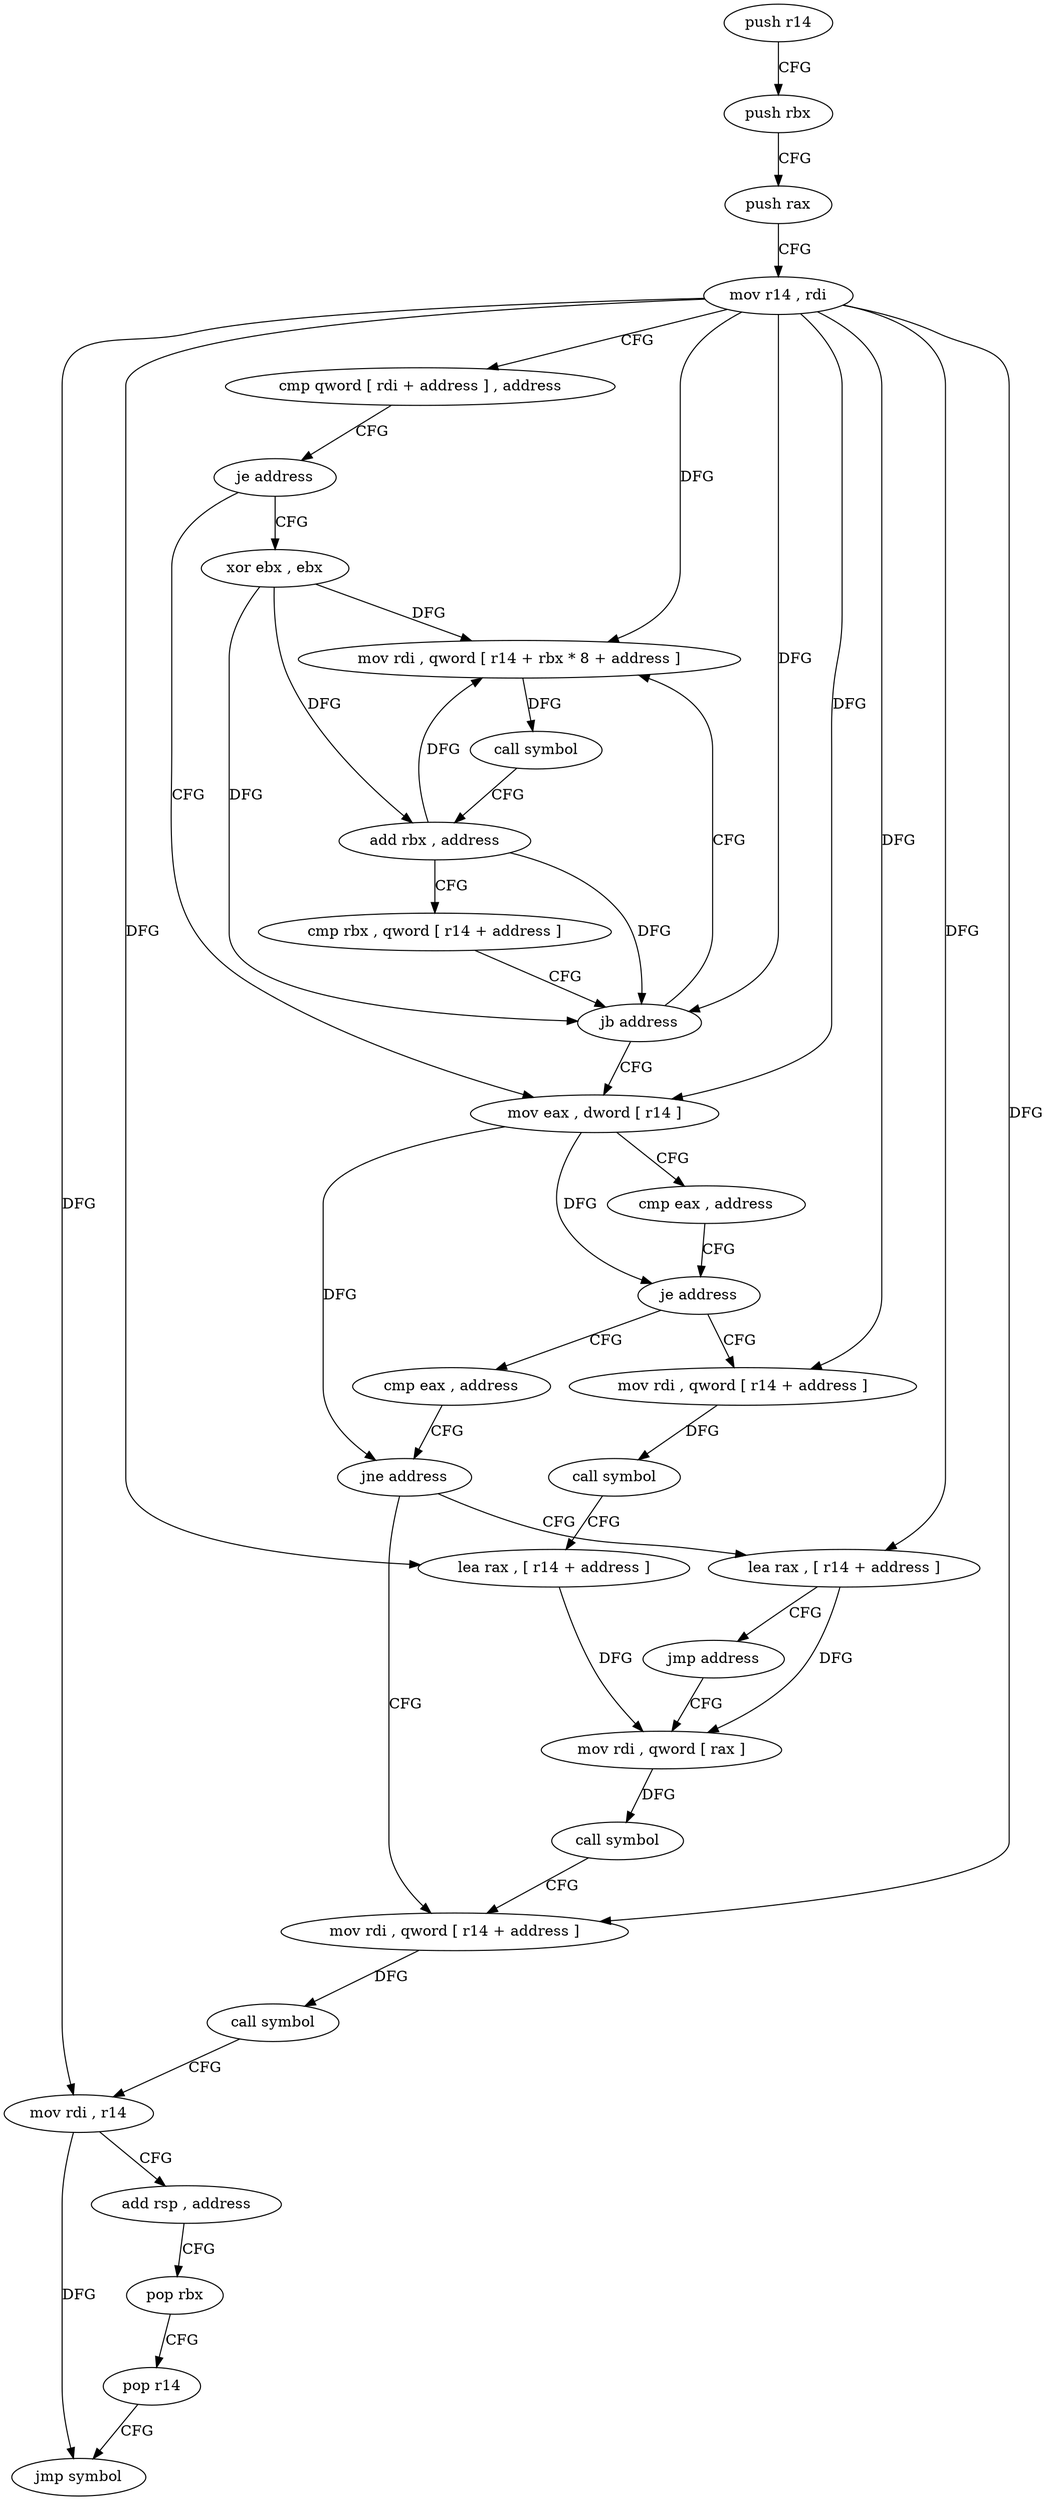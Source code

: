 digraph "func" {
"116544" [label = "push r14" ]
"116546" [label = "push rbx" ]
"116547" [label = "push rax" ]
"116548" [label = "mov r14 , rdi" ]
"116551" [label = "cmp qword [ rdi + address ] , address" ]
"116556" [label = "je address" ]
"116580" [label = "mov eax , dword [ r14 ]" ]
"116558" [label = "xor ebx , ebx" ]
"116583" [label = "cmp eax , address" ]
"116586" [label = "je address" ]
"116599" [label = "mov rdi , qword [ r14 + address ]" ]
"116588" [label = "cmp eax , address" ]
"116560" [label = "mov rdi , qword [ r14 + rbx * 8 + address ]" ]
"116603" [label = "call symbol" ]
"116608" [label = "lea rax , [ r14 + address ]" ]
"116612" [label = "mov rdi , qword [ rax ]" ]
"116591" [label = "jne address" ]
"116620" [label = "mov rdi , qword [ r14 + address ]" ]
"116593" [label = "lea rax , [ r14 + address ]" ]
"116565" [label = "call symbol" ]
"116570" [label = "add rbx , address" ]
"116574" [label = "cmp rbx , qword [ r14 + address ]" ]
"116578" [label = "jb address" ]
"116624" [label = "call symbol" ]
"116629" [label = "mov rdi , r14" ]
"116632" [label = "add rsp , address" ]
"116636" [label = "pop rbx" ]
"116637" [label = "pop r14" ]
"116639" [label = "jmp symbol" ]
"116597" [label = "jmp address" ]
"116615" [label = "call symbol" ]
"116544" -> "116546" [ label = "CFG" ]
"116546" -> "116547" [ label = "CFG" ]
"116547" -> "116548" [ label = "CFG" ]
"116548" -> "116551" [ label = "CFG" ]
"116548" -> "116580" [ label = "DFG" ]
"116548" -> "116599" [ label = "DFG" ]
"116548" -> "116608" [ label = "DFG" ]
"116548" -> "116560" [ label = "DFG" ]
"116548" -> "116578" [ label = "DFG" ]
"116548" -> "116620" [ label = "DFG" ]
"116548" -> "116629" [ label = "DFG" ]
"116548" -> "116593" [ label = "DFG" ]
"116551" -> "116556" [ label = "CFG" ]
"116556" -> "116580" [ label = "CFG" ]
"116556" -> "116558" [ label = "CFG" ]
"116580" -> "116583" [ label = "CFG" ]
"116580" -> "116586" [ label = "DFG" ]
"116580" -> "116591" [ label = "DFG" ]
"116558" -> "116560" [ label = "DFG" ]
"116558" -> "116570" [ label = "DFG" ]
"116558" -> "116578" [ label = "DFG" ]
"116583" -> "116586" [ label = "CFG" ]
"116586" -> "116599" [ label = "CFG" ]
"116586" -> "116588" [ label = "CFG" ]
"116599" -> "116603" [ label = "DFG" ]
"116588" -> "116591" [ label = "CFG" ]
"116560" -> "116565" [ label = "DFG" ]
"116603" -> "116608" [ label = "CFG" ]
"116608" -> "116612" [ label = "DFG" ]
"116612" -> "116615" [ label = "DFG" ]
"116591" -> "116620" [ label = "CFG" ]
"116591" -> "116593" [ label = "CFG" ]
"116620" -> "116624" [ label = "DFG" ]
"116593" -> "116597" [ label = "CFG" ]
"116593" -> "116612" [ label = "DFG" ]
"116565" -> "116570" [ label = "CFG" ]
"116570" -> "116574" [ label = "CFG" ]
"116570" -> "116560" [ label = "DFG" ]
"116570" -> "116578" [ label = "DFG" ]
"116574" -> "116578" [ label = "CFG" ]
"116578" -> "116560" [ label = "CFG" ]
"116578" -> "116580" [ label = "CFG" ]
"116624" -> "116629" [ label = "CFG" ]
"116629" -> "116632" [ label = "CFG" ]
"116629" -> "116639" [ label = "DFG" ]
"116632" -> "116636" [ label = "CFG" ]
"116636" -> "116637" [ label = "CFG" ]
"116637" -> "116639" [ label = "CFG" ]
"116597" -> "116612" [ label = "CFG" ]
"116615" -> "116620" [ label = "CFG" ]
}
